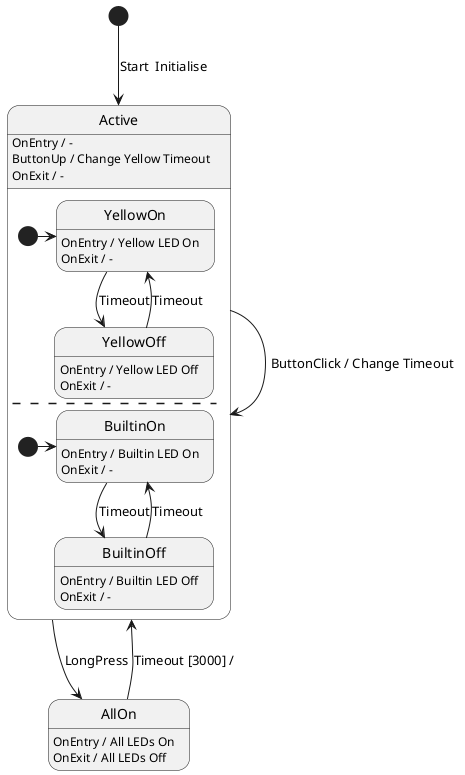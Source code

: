 @startuml Nested Concurrent States

[*] --> Active : Start  Initialise

state Active {
	[*] -r-> YellowOn 
	YellowOn --> YellowOff : Timeout
	YellowOn : OnEntry / Yellow LED On
	YellowOn : OnExit / -
	YellowOff --> YellowOn : Timeout
	YellowOff : OnEntry / Yellow LED Off
	YellowOff : OnExit / -
--
	[*] -r-> BuiltinOn
	BuiltinOn --> BuiltinOff : Timeout
	BuiltinOn : OnEntry / Builtin LED On
	BuiltinOn : OnExit / -
	BuiltinOff --> BuiltinOn : Timeout
	BuiltinOff : OnEntry / Builtin LED Off
	BuiltinOff : OnExit / -
}
Active : OnEntry / -
Active : ButtonUp / Change Yellow Timeout
Active : OnExit / -

Active --> AllOn : LongPress
AllOn : OnEntry / All LEDs On
AllOn : OnExit / All LEDs Off

AllOn --> Active : Timeout [3000] /

Active --> Active : ButtonClick / Change Timeout
@enduml